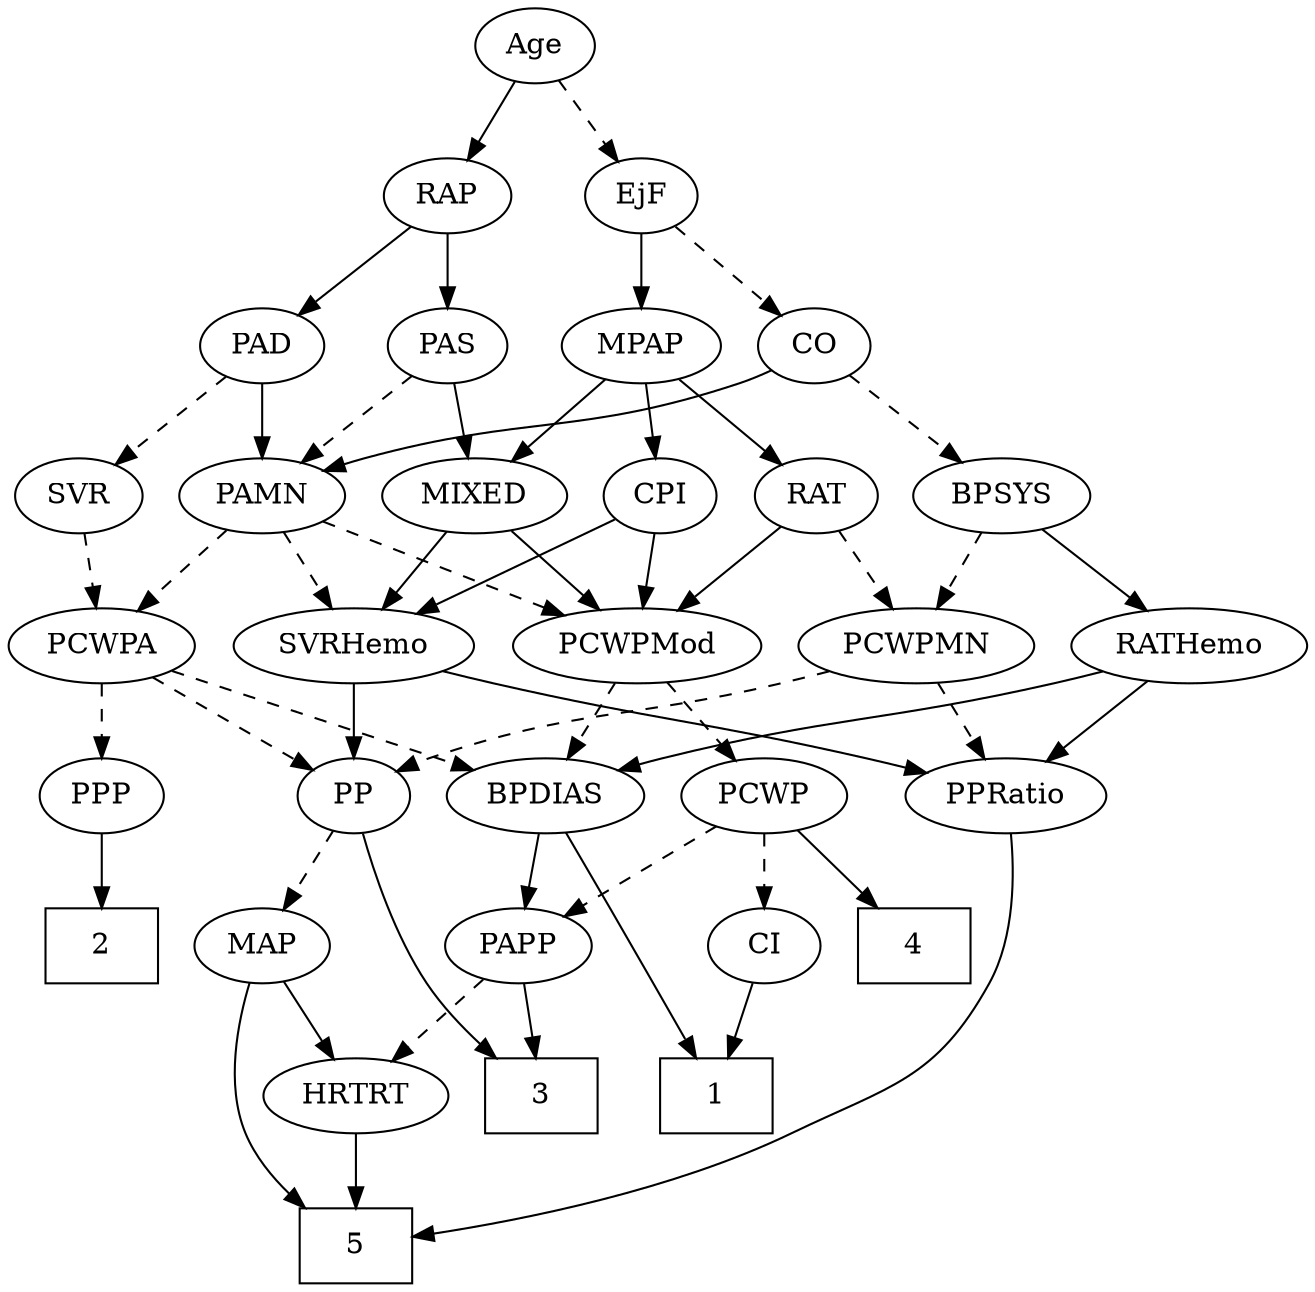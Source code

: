 strict digraph {
	graph [bb="0,0,560.34,612"];
	node [label="\N"];
	1	[height=0.5,
		pos="318.95,90",
		shape=box,
		width=0.75];
	2	[height=0.5,
		pos="29.948,162",
		shape=box,
		width=0.75];
	3	[height=0.5,
		pos="235.95,90",
		shape=box,
		width=0.75];
	4	[height=0.5,
		pos="411.95,162",
		shape=box,
		width=0.75];
	5	[height=0.5,
		pos="150.95,18",
		shape=box,
		width=0.75];
	Age	[height=0.5,
		pos="233.95,594",
		width=0.75];
	EjF	[height=0.5,
		pos="281.95,522",
		width=0.75];
	Age -> EjF	[pos="e,271.1,538.82 244.84,577.12 250.92,568.26 258.61,557.04 265.41,547.12",
		style=dashed];
	RAP	[height=0.5,
		pos="193.95,522",
		width=0.77632];
	Age -> RAP	[pos="e,203.17,539.15 224.67,576.76 219.77,568.19 213.66,557.49 208.18,547.9",
		style=solid];
	MPAP	[height=0.5,
		pos="281.95,450",
		width=0.97491];
	EjF -> MPAP	[pos="e,281.95,468.1 281.95,503.7 281.95,495.98 281.95,486.71 281.95,478.11",
		style=solid];
	CO	[height=0.5,
		pos="361.95,450",
		width=0.75];
	EjF -> CO	[pos="e,346.17,464.8 297.75,507.17 309.37,497.01 325.34,483.03 338.45,471.56",
		style=dashed];
	PAD	[height=0.5,
		pos="109.95,450",
		width=0.79437];
	RAP -> PAD	[pos="e,126.51,464.8 177.35,507.17 165.04,496.91 148.07,482.77 134.23,471.24",
		style=solid];
	PAS	[height=0.5,
		pos="193.95,450",
		width=0.75];
	RAP -> PAS	[pos="e,193.95,468.1 193.95,503.7 193.95,495.98 193.95,486.71 193.95,478.11",
		style=solid];
	MIXED	[height=0.5,
		pos="204.95,378",
		width=1.1193];
	PCWPMod	[height=0.5,
		pos="273.95,306",
		width=1.4443];
	MIXED -> PCWPMod	[pos="e,257.87,323.31 220.6,361.12 229.48,352.12 240.75,340.68 250.64,330.65",
		style=solid];
	SVRHemo	[height=0.5,
		pos="153.95,306",
		width=1.3902];
	MIXED -> SVRHemo	[pos="e,166.07,323.63 193.12,360.76 186.84,352.14 178.98,341.36 171.96,331.73",
		style=solid];
	MPAP -> MIXED	[pos="e,221.89,394.4 265.24,433.81 254.82,424.34 241.22,411.97 229.57,401.39",
		style=solid];
	CPI	[height=0.5,
		pos="289.95,378",
		width=0.75];
	MPAP -> CPI	[pos="e,287.99,396.1 283.93,431.7 284.81,423.98 285.87,414.71 286.85,406.11",
		style=solid];
	RAT	[height=0.5,
		pos="361.95,378",
		width=0.75827];
	MPAP -> RAT	[pos="e,346.09,392.87 298.91,434.15 310.35,424.15 325.6,410.8 338.24,399.75",
		style=solid];
	BPSYS	[height=0.5,
		pos="444.95,378",
		width=1.0471];
	RATHemo	[height=0.5,
		pos="510.95,306",
		width=1.3721];
	BPSYS -> RATHemo	[pos="e,495.57,323.31 459.92,361.12 468.41,352.12 479.19,340.68 488.65,330.65",
		style=solid];
	PCWPMN	[height=0.5,
		pos="393.95,306",
		width=1.3902];
	BPSYS -> PCWPMN	[pos="e,406.07,323.63 433.12,360.76 426.84,352.14 418.98,341.36 411.96,331.73",
		style=dashed];
	PAMN	[height=0.5,
		pos="109.95,378",
		width=1.011];
	PAD -> PAMN	[pos="e,109.95,396.1 109.95,431.7 109.95,423.98 109.95,414.71 109.95,406.11",
		style=solid];
	SVR	[height=0.5,
		pos="27.948,378",
		width=0.77632];
	PAD -> SVR	[pos="e,44.237,392.91 93.354,434.83 81.495,424.71 65.353,410.93 52.072,399.59",
		style=dashed];
	CO -> BPSYS	[pos="e,427.15,394.01 378.35,435.17 390,425.34 405.9,411.93 419.23,400.69",
		style=dashed];
	CO -> PAMN	[pos="e,137.46,389.91 341.35,438.27 336.39,435.97 331.06,433.72 325.95,432 252.76,407.34 230.14,417.44 155.95,396 153.02,395.15 150,394.21 \
146.99,393.21",
		style=solid];
	PAS -> MIXED	[pos="e,202.23,396.28 196.61,432.05 197.82,424.35 199.29,415.03 200.65,406.36",
		style=solid];
	PAS -> PAMN	[pos="e,127.84,393.91 177.75,435.5 165.8,425.54 149.28,411.78 135.55,400.34",
		style=dashed];
	PAMN -> PCWPMod	[pos="e,242.47,320.43 136.66,365.6 162.79,354.45 202.93,337.31 233.07,324.45",
		style=dashed];
	PCWPA	[height=0.5,
		pos="43.948,306",
		width=1.1555];
	PAMN -> PCWPA	[pos="e,59.012,322.98 95.3,361.46 86.705,352.35 75.675,340.65 66.042,330.43",
		style=dashed];
	PAMN -> SVRHemo	[pos="e,143.29,323.96 120.37,360.41 125.61,352.08 132.08,341.8 137.93,332.49",
		style=dashed];
	BPDIAS	[height=0.5,
		pos="244.95,234",
		width=1.1735];
	RATHemo -> BPDIAS	[pos="e,276.63,246.09 474.22,293.88 467.18,291.85 459.85,289.8 452.95,288 383.68,269.92 364.87,271.34 295.95,252 292.8,251.12 289.56,250.16 \
286.32,249.16",
		style=solid];
	PPRatio	[height=0.5,
		pos="449.95,234",
		width=1.1013];
	RATHemo -> PPRatio	[pos="e,463.88,250.99 496.49,288.41 488.78,279.57 479.17,268.53 470.68,258.79",
		style=solid];
	CPI -> PCWPMod	[pos="e,277.9,324.28 286.07,360.05 284.29,352.26 282.14,342.82 280.14,334.08",
		style=solid];
	CPI -> SVRHemo	[pos="e,181.39,321.13 269.29,366.37 248.38,355.6 215.61,338.74 190.33,325.73",
		style=solid];
	RAT -> PCWPMod	[pos="e,293.94,322.91 344.98,363.5 332.79,353.81 316.08,340.51 301.93,329.26",
		style=solid];
	RAT -> PCWPMN	[pos="e,386.2,323.96 369.53,360.41 373.26,352.25 377.85,342.22 382.03,333.07",
		style=dashed];
	SVR -> PCWPA	[pos="e,39.999,324.28 31.821,360.05 33.602,352.26 35.76,342.82 37.758,334.08",
		style=dashed];
	PCWPMod -> BPDIAS	[pos="e,251.9,251.79 266.93,288.05 263.58,279.97 259.5,270.12 255.77,261.11",
		style=dashed];
	PCWP	[height=0.5,
		pos="339.95,234",
		width=0.97491];
	PCWPMod -> PCWP	[pos="e,325.18,250.67 289.26,288.76 297.87,279.62 308.78,268.06 318.26,258",
		style=dashed];
	PCWPA -> BPDIAS	[pos="e,213.1,246.09 75.354,294.06 109.81,282.06 165.28,262.74 203.34,249.49",
		style=dashed];
	PP	[height=0.5,
		pos="153.95,234",
		width=0.75];
	PCWPA -> PP	[pos="e,135.11,246.99 66.473,290.67 83.866,279.6 108.01,264.23 126.53,252.45",
		style=dashed];
	PPP	[height=0.5,
		pos="38.948,234",
		width=0.75];
	PCWPA -> PPP	[pos="e,40.169,252.1 42.712,287.7 42.161,279.98 41.498,270.71 40.884,262.11",
		style=dashed];
	PCWPMN -> PP	[pos="e,175.72,244.96 356.54,294.04 349.38,291.99 341.94,289.9 334.95,288 272.53,271.04 255.22,272.71 193.95,252 191.04,251.02 188.04,\
249.92 185.07,248.76",
		style=dashed];
	PCWPMN -> PPRatio	[pos="e,436.77,251.47 407.22,288.41 414.12,279.78 422.7,269.06 430.35,259.5",
		style=dashed];
	SVRHemo -> PP	[pos="e,153.95,252.1 153.95,287.7 153.95,279.98 153.95,270.71 153.95,262.11",
		style=solid];
	SVRHemo -> PPRatio	[pos="e,416.44,243.94 190.97,293.88 198.23,291.83 205.81,289.78 212.95,288 288.31,269.24 308.32,269.69 383.95,252 391.32,250.28 399.13,\
248.35 406.69,246.44",
		style=solid];
	BPDIAS -> 1	[pos="e,309.95,108.27 253.73,216.15 266.45,191.73 290.15,146.26 305.2,117.38",
		style=solid];
	PAPP	[height=0.5,
		pos="224.95,162",
		width=0.88464];
	BPDIAS -> PAPP	[pos="e,229.88,180.28 240.11,216.05 237.88,208.26 235.18,198.82 232.68,190.08",
		style=solid];
	MAP	[height=0.5,
		pos="105.95,162",
		width=0.84854];
	MAP -> 5	[pos="e,128.79,36.125 101.19,143.93 96.944,125.5 92.702,95.621 101.95,72 106.14,61.279 113.64,51.427 121.53,43.201",
		style=solid];
	HRTRT	[height=0.5,
		pos="150.95,90",
		width=1.1013];
	MAP -> HRTRT	[pos="e,140.25,107.63 116.38,144.76 121.82,136.32 128.58,125.8 134.68,116.31",
		style=solid];
	PP -> 3	[pos="e,215.14,108.11 157.29,215.95 161.48,197.27 169.87,166.93 183.95,144 190.36,133.55 199.19,123.55 207.75,115.1",
		style=solid];
	PP -> MAP	[pos="e,117.13,179.31 143.06,217.12 137.13,208.47 129.66,197.58 122.98,187.83",
		style=dashed];
	PPP -> 2	[pos="e,32.169,180.28 36.769,216.05 35.778,208.35 34.58,199.03 33.466,190.36",
		style=solid];
	PPRatio -> 5	[pos="e,178.24,22.513 453.72,215.89 456.94,197.16 459.43,166.77 447.95,144 424.4,97.33 401.87,95.042 354.95,72 300.29,45.16 230.5,30.819 \
188.34,24.069",
		style=solid];
	PCWP -> 4	[pos="e,394.33,180.13 355.57,217.81 364.76,208.88 376.58,197.38 387.03,187.23",
		style=solid];
	CI	[height=0.5,
		pos="339.95,162",
		width=0.75];
	PCWP -> CI	[pos="e,339.95,180.1 339.95,215.7 339.95,207.98 339.95,198.71 339.95,190.11",
		style=dashed];
	PCWP -> PAPP	[pos="e,245.99,175.81 318.05,219.67 300.08,208.73 274.46,193.14 254.64,181.07",
		style=dashed];
	CI -> 1	[pos="e,324.13,108.28 334.86,144.05 332.53,136.26 329.69,126.82 327.07,118.08",
		style=solid];
	PAPP -> 3	[pos="e,233.23,108.28 227.61,144.05 228.82,136.35 230.29,127.03 231.65,118.36",
		style=solid];
	PAPP -> HRTRT	[pos="e,167.39,106.55 209.25,146.15 199.26,136.7 186.11,124.26 174.84,113.6",
		style=dashed];
	HRTRT -> 5	[pos="e,150.95,36.104 150.95,71.697 150.95,63.983 150.95,54.712 150.95,46.112",
		style=solid];
}

